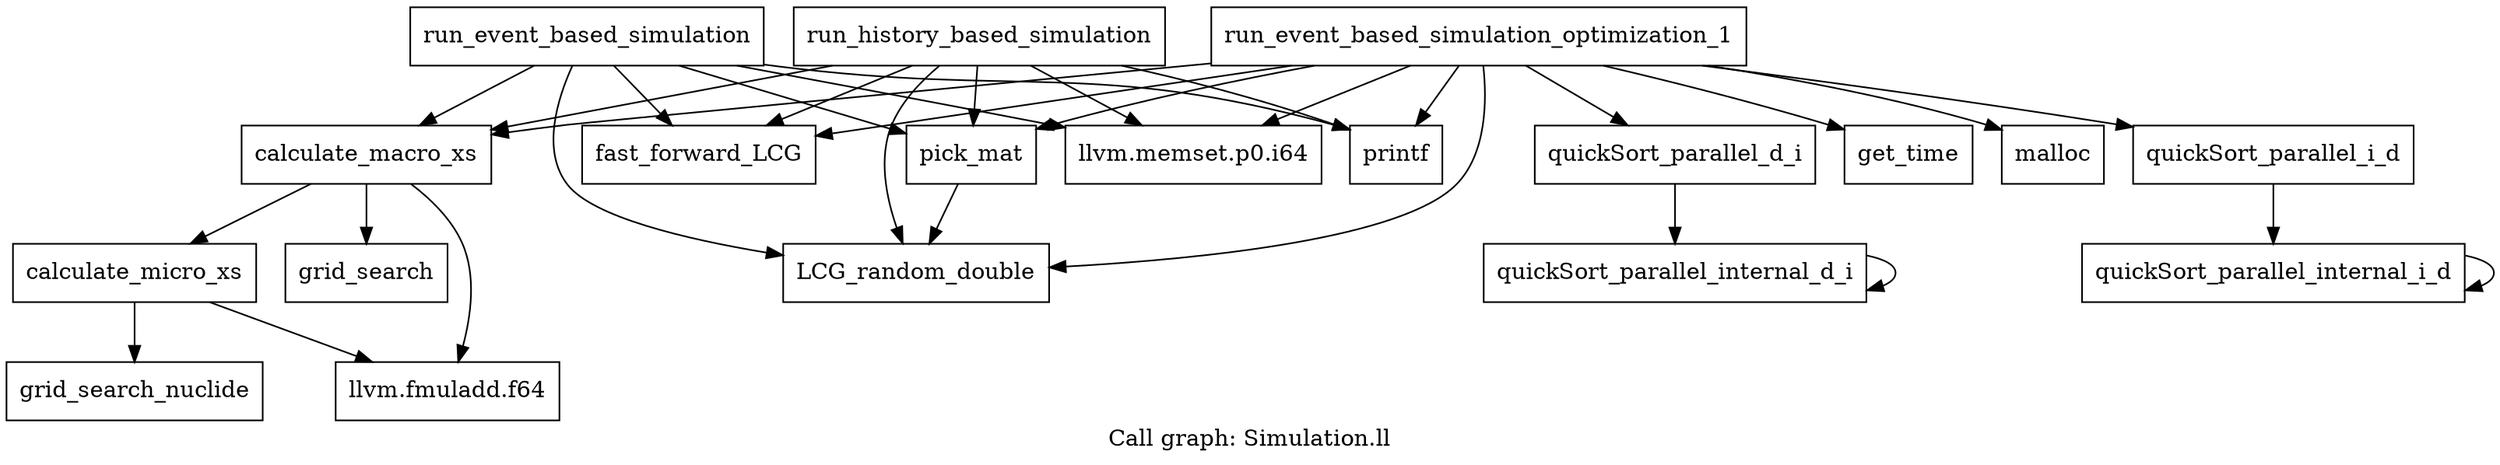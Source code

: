 digraph "Call graph: Simulation.ll" {
	label="Call graph: Simulation.ll";

	Node0x55e5ff702920 [shape=record,label="{run_event_based_simulation}"];
	Node0x55e5ff702920 -> Node0x55e5ff6ee090;
	Node0x55e5ff702920 -> Node0x55e5ff6e9a30;
	Node0x55e5ff702920 -> Node0x55e5ff7427b0;
	Node0x55e5ff702920 -> Node0x55e5ff6ee010;
	Node0x55e5ff702920 -> Node0x55e5ff6e1270;
	Node0x55e5ff702920 -> Node0x55e5ff74d0e0;
	Node0x55e5ff6ee090 [shape=record,label="{printf}"];
	Node0x55e5ff6e9a30 [shape=record,label="{fast_forward_LCG}"];
	Node0x55e5ff7427b0 [shape=record,label="{LCG_random_double}"];
	Node0x55e5ff6ee010 [shape=record,label="{pick_mat}"];
	Node0x55e5ff6ee010 -> Node0x55e5ff7427b0;
	Node0x55e5ff6e1270 [shape=record,label="{llvm.memset.p0.i64}"];
	Node0x55e5ff74d0e0 [shape=record,label="{calculate_macro_xs}"];
	Node0x55e5ff74d0e0 -> Node0x55e5ff717400;
	Node0x55e5ff74d0e0 -> Node0x55e5ff6e5de0;
	Node0x55e5ff74d0e0 -> Node0x55e5ff6e64b0;
	Node0x55e5ff6eb2b0 [shape=record,label="{run_history_based_simulation}"];
	Node0x55e5ff6eb2b0 -> Node0x55e5ff6ee090;
	Node0x55e5ff6eb2b0 -> Node0x55e5ff6e9a30;
	Node0x55e5ff6eb2b0 -> Node0x55e5ff7427b0;
	Node0x55e5ff6eb2b0 -> Node0x55e5ff6ee010;
	Node0x55e5ff6eb2b0 -> Node0x55e5ff6e1270;
	Node0x55e5ff6eb2b0 -> Node0x55e5ff74d0e0;
	Node0x55e5ff6e5de0 [shape=record,label="{calculate_micro_xs}"];
	Node0x55e5ff6e5de0 -> Node0x55e5ff6ee6c0;
	Node0x55e5ff6e5de0 -> Node0x55e5ff6e64b0;
	Node0x55e5ff6ee6c0 [shape=record,label="{grid_search_nuclide}"];
	Node0x55e5ff6e64b0 [shape=record,label="{llvm.fmuladd.f64}"];
	Node0x55e5ff717400 [shape=record,label="{grid_search}"];
	Node0x55e5ff6f1660 [shape=record,label="{quickSort_parallel_internal_i_d}"];
	Node0x55e5ff6f1660 -> Node0x55e5ff6f1660;
	Node0x55e5ff6f3d30 [shape=record,label="{quickSort_parallel_i_d}"];
	Node0x55e5ff6f3d30 -> Node0x55e5ff6f1660;
	Node0x55e5ff6fab90 [shape=record,label="{quickSort_parallel_internal_d_i}"];
	Node0x55e5ff6fab90 -> Node0x55e5ff6fab90;
	Node0x55e5ff6fdb70 [shape=record,label="{quickSort_parallel_d_i}"];
	Node0x55e5ff6fdb70 -> Node0x55e5ff6fab90;
	Node0x55e5ff6ff670 [shape=record,label="{run_event_based_simulation_optimization_1}"];
	Node0x55e5ff6ff670 -> Node0x55e5ff6ee090;
	Node0x55e5ff6ff670 -> Node0x55e5ff704580;
	Node0x55e5ff6ff670 -> Node0x55e5ff701370;
	Node0x55e5ff6ff670 -> Node0x55e5ff74d0e0;
	Node0x55e5ff6ff670 -> Node0x55e5ff6e1270;
	Node0x55e5ff6ff670 -> Node0x55e5ff6e9a30;
	Node0x55e5ff6ff670 -> Node0x55e5ff7427b0;
	Node0x55e5ff6ff670 -> Node0x55e5ff6ee010;
	Node0x55e5ff6ff670 -> Node0x55e5ff6fdb70;
	Node0x55e5ff6ff670 -> Node0x55e5ff6f3d30;
	Node0x55e5ff701370 [shape=record,label="{malloc}"];
	Node0x55e5ff704580 [shape=record,label="{get_time}"];
}

